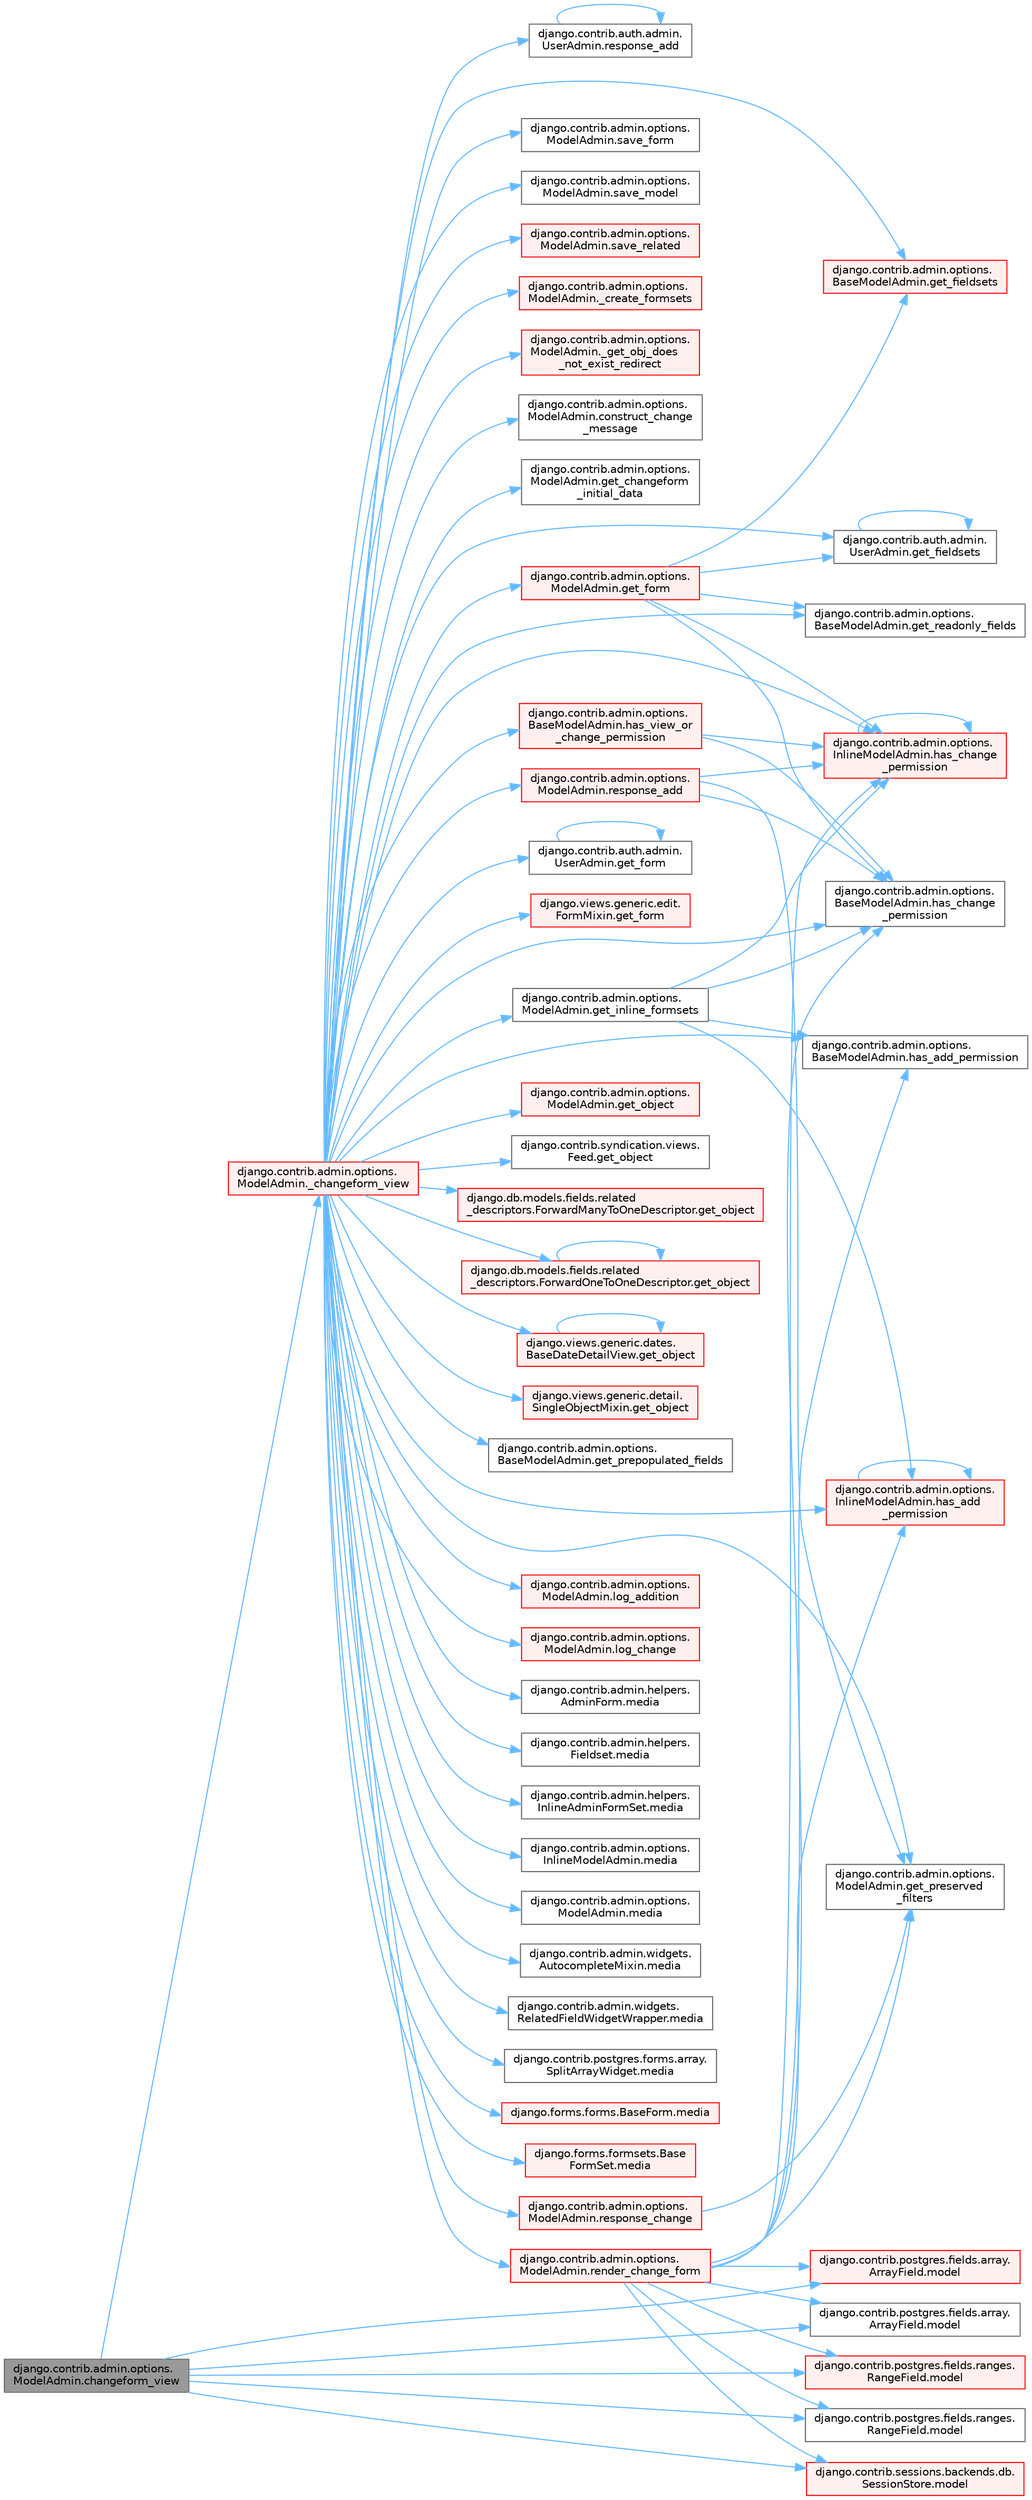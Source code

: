 digraph "django.contrib.admin.options.ModelAdmin.changeform_view"
{
 // LATEX_PDF_SIZE
  bgcolor="transparent";
  edge [fontname=Helvetica,fontsize=10,labelfontname=Helvetica,labelfontsize=10];
  node [fontname=Helvetica,fontsize=10,shape=box,height=0.2,width=0.4];
  rankdir="LR";
  Node1 [id="Node000001",label="django.contrib.admin.options.\lModelAdmin.changeform_view",height=0.2,width=0.4,color="gray40", fillcolor="grey60", style="filled", fontcolor="black",tooltip=" "];
  Node1 -> Node2 [id="edge1_Node000001_Node000002",color="steelblue1",style="solid",tooltip=" "];
  Node2 [id="Node000002",label="django.contrib.admin.options.\lModelAdmin._changeform_view",height=0.2,width=0.4,color="red", fillcolor="#FFF0F0", style="filled",URL="$classdjango_1_1contrib_1_1admin_1_1options_1_1_model_admin.html#a06082f9f8128d66a16cda8098c673dae",tooltip=" "];
  Node2 -> Node3 [id="edge2_Node000002_Node000003",color="steelblue1",style="solid",tooltip=" "];
  Node3 [id="Node000003",label="django.contrib.admin.options.\lModelAdmin._create_formsets",height=0.2,width=0.4,color="red", fillcolor="#FFF0F0", style="filled",URL="$classdjango_1_1contrib_1_1admin_1_1options_1_1_model_admin.html#a1e90319657feff8c8870787c9a7be9a3",tooltip=" "];
  Node2 -> Node15 [id="edge3_Node000002_Node000015",color="steelblue1",style="solid",tooltip=" "];
  Node15 [id="Node000015",label="django.contrib.admin.options.\lModelAdmin._get_obj_does\l_not_exist_redirect",height=0.2,width=0.4,color="red", fillcolor="#FFF0F0", style="filled",URL="$classdjango_1_1contrib_1_1admin_1_1options_1_1_model_admin.html#a7a34a53e8286ec413cee8ca8d345a8bc",tooltip=" "];
  Node2 -> Node17 [id="edge4_Node000002_Node000017",color="steelblue1",style="solid",tooltip=" "];
  Node17 [id="Node000017",label="django.contrib.admin.options.\lModelAdmin.construct_change\l_message",height=0.2,width=0.4,color="grey40", fillcolor="white", style="filled",URL="$classdjango_1_1contrib_1_1admin_1_1options_1_1_model_admin.html#ae247fb26756f4c8ca92d3e366909bdc9",tooltip=" "];
  Node2 -> Node18 [id="edge5_Node000002_Node000018",color="steelblue1",style="solid",tooltip=" "];
  Node18 [id="Node000018",label="django.contrib.admin.options.\lModelAdmin.get_changeform\l_initial_data",height=0.2,width=0.4,color="grey40", fillcolor="white", style="filled",URL="$classdjango_1_1contrib_1_1admin_1_1options_1_1_model_admin.html#a3bc11fe66dfaa80b1abb6a93fb56b9ab",tooltip=" "];
  Node2 -> Node19 [id="edge6_Node000002_Node000019",color="steelblue1",style="solid",tooltip=" "];
  Node19 [id="Node000019",label="django.contrib.admin.options.\lBaseModelAdmin.get_fieldsets",height=0.2,width=0.4,color="red", fillcolor="#FFF0F0", style="filled",URL="$classdjango_1_1contrib_1_1admin_1_1options_1_1_base_model_admin.html#ad7e239e34ac459bcbe73cc0ef014249e",tooltip=" "];
  Node2 -> Node39 [id="edge7_Node000002_Node000039",color="steelblue1",style="solid",tooltip=" "];
  Node39 [id="Node000039",label="django.contrib.auth.admin.\lUserAdmin.get_fieldsets",height=0.2,width=0.4,color="grey40", fillcolor="white", style="filled",URL="$classdjango_1_1contrib_1_1auth_1_1admin_1_1_user_admin.html#af5ee69109448dfaa213596c17b1df257",tooltip=" "];
  Node39 -> Node39 [id="edge8_Node000039_Node000039",color="steelblue1",style="solid",tooltip=" "];
  Node2 -> Node43 [id="edge9_Node000002_Node000043",color="steelblue1",style="solid",tooltip=" "];
  Node43 [id="Node000043",label="django.contrib.admin.options.\lModelAdmin.get_form",height=0.2,width=0.4,color="red", fillcolor="#FFF0F0", style="filled",URL="$classdjango_1_1contrib_1_1admin_1_1options_1_1_model_admin.html#a57f87fb2bbbe6d71b86dee23eff86522",tooltip=" "];
  Node43 -> Node19 [id="edge10_Node000043_Node000019",color="steelblue1",style="solid",tooltip=" "];
  Node43 -> Node39 [id="edge11_Node000043_Node000039",color="steelblue1",style="solid",tooltip=" "];
  Node43 -> Node40 [id="edge12_Node000043_Node000040",color="steelblue1",style="solid",tooltip=" "];
  Node40 [id="Node000040",label="django.contrib.admin.options.\lBaseModelAdmin.get_readonly_fields",height=0.2,width=0.4,color="grey40", fillcolor="white", style="filled",URL="$classdjango_1_1contrib_1_1admin_1_1options_1_1_base_model_admin.html#a170b8486910918e4de66e130bd493939",tooltip=" "];
  Node43 -> Node44 [id="edge13_Node000043_Node000044",color="steelblue1",style="solid",tooltip=" "];
  Node44 [id="Node000044",label="django.contrib.admin.options.\lBaseModelAdmin.has_change\l_permission",height=0.2,width=0.4,color="grey40", fillcolor="white", style="filled",URL="$classdjango_1_1contrib_1_1admin_1_1options_1_1_base_model_admin.html#a628f15a856920f62510c31333354c088",tooltip=" "];
  Node43 -> Node45 [id="edge14_Node000043_Node000045",color="steelblue1",style="solid",tooltip=" "];
  Node45 [id="Node000045",label="django.contrib.admin.options.\lInlineModelAdmin.has_change\l_permission",height=0.2,width=0.4,color="red", fillcolor="#FFF0F0", style="filled",URL="$classdjango_1_1contrib_1_1admin_1_1options_1_1_inline_model_admin.html#afb466f69fba775be6bd44db65c2955ce",tooltip=" "];
  Node45 -> Node45 [id="edge15_Node000045_Node000045",color="steelblue1",style="solid",tooltip=" "];
  Node2 -> Node47 [id="edge16_Node000002_Node000047",color="steelblue1",style="solid",tooltip=" "];
  Node47 [id="Node000047",label="django.contrib.auth.admin.\lUserAdmin.get_form",height=0.2,width=0.4,color="grey40", fillcolor="white", style="filled",URL="$classdjango_1_1contrib_1_1auth_1_1admin_1_1_user_admin.html#a31237fb5aeadd7f01de3fe0957e1e1f7",tooltip=" "];
  Node47 -> Node47 [id="edge17_Node000047_Node000047",color="steelblue1",style="solid",tooltip=" "];
  Node2 -> Node48 [id="edge18_Node000002_Node000048",color="steelblue1",style="solid",tooltip=" "];
  Node48 [id="Node000048",label="django.views.generic.edit.\lFormMixin.get_form",height=0.2,width=0.4,color="red", fillcolor="#FFF0F0", style="filled",URL="$classdjango_1_1views_1_1generic_1_1edit_1_1_form_mixin.html#af3ab4348d2bf2a9b5ceb04c079a20ea5",tooltip=" "];
  Node2 -> Node4536 [id="edge19_Node000002_Node004536",color="steelblue1",style="solid",tooltip=" "];
  Node4536 [id="Node004536",label="django.contrib.admin.options.\lModelAdmin.get_inline_formsets",height=0.2,width=0.4,color="grey40", fillcolor="white", style="filled",URL="$classdjango_1_1contrib_1_1admin_1_1options_1_1_model_admin.html#ae4e03f1e8719f4a7ee095dea3f04d3b0",tooltip=" "];
  Node4536 -> Node4537 [id="edge20_Node004536_Node004537",color="steelblue1",style="solid",tooltip=" "];
  Node4537 [id="Node004537",label="django.contrib.admin.options.\lBaseModelAdmin.has_add_permission",height=0.2,width=0.4,color="grey40", fillcolor="white", style="filled",URL="$classdjango_1_1contrib_1_1admin_1_1options_1_1_base_model_admin.html#a34a089d4d9f5f22ce5f3aaf33a7d94c3",tooltip=" "];
  Node4536 -> Node4538 [id="edge21_Node004536_Node004538",color="steelblue1",style="solid",tooltip=" "];
  Node4538 [id="Node004538",label="django.contrib.admin.options.\lInlineModelAdmin.has_add\l_permission",height=0.2,width=0.4,color="red", fillcolor="#FFF0F0", style="filled",URL="$classdjango_1_1contrib_1_1admin_1_1options_1_1_inline_model_admin.html#a3f4cd603df21bb0799662faa04b5bbe8",tooltip=" "];
  Node4538 -> Node4538 [id="edge22_Node004538_Node004538",color="steelblue1",style="solid",tooltip=" "];
  Node4536 -> Node44 [id="edge23_Node004536_Node000044",color="steelblue1",style="solid",tooltip=" "];
  Node4536 -> Node45 [id="edge24_Node004536_Node000045",color="steelblue1",style="solid",tooltip=" "];
  Node2 -> Node4539 [id="edge25_Node000002_Node004539",color="steelblue1",style="solid",tooltip=" "];
  Node4539 [id="Node004539",label="django.contrib.admin.options.\lModelAdmin.get_object",height=0.2,width=0.4,color="red", fillcolor="#FFF0F0", style="filled",URL="$classdjango_1_1contrib_1_1admin_1_1options_1_1_model_admin.html#ac7b9acc5607b931a130f004f73adcc6c",tooltip=" "];
  Node2 -> Node4540 [id="edge26_Node000002_Node004540",color="steelblue1",style="solid",tooltip=" "];
  Node4540 [id="Node004540",label="django.contrib.syndication.views.\lFeed.get_object",height=0.2,width=0.4,color="grey40", fillcolor="white", style="filled",URL="$classdjango_1_1contrib_1_1syndication_1_1views_1_1_feed.html#aca97bf9a86566b880b339170b2b4880c",tooltip=" "];
  Node2 -> Node4541 [id="edge27_Node000002_Node004541",color="steelblue1",style="solid",tooltip=" "];
  Node4541 [id="Node004541",label="django.db.models.fields.related\l_descriptors.ForwardManyToOneDescriptor.get_object",height=0.2,width=0.4,color="red", fillcolor="#FFF0F0", style="filled",URL="$classdjango_1_1db_1_1models_1_1fields_1_1related__descriptors_1_1_forward_many_to_one_descriptor.html#a53e30c8b305a3998dd43c1e6357e4bc4",tooltip=" "];
  Node2 -> Node4542 [id="edge28_Node000002_Node004542",color="steelblue1",style="solid",tooltip=" "];
  Node4542 [id="Node004542",label="django.db.models.fields.related\l_descriptors.ForwardOneToOneDescriptor.get_object",height=0.2,width=0.4,color="red", fillcolor="#FFF0F0", style="filled",URL="$classdjango_1_1db_1_1models_1_1fields_1_1related__descriptors_1_1_forward_one_to_one_descriptor.html#a298296431556370e9bb0b1478febfbf3",tooltip=" "];
  Node4542 -> Node4542 [id="edge29_Node004542_Node004542",color="steelblue1",style="solid",tooltip=" "];
  Node2 -> Node4543 [id="edge30_Node000002_Node004543",color="steelblue1",style="solid",tooltip=" "];
  Node4543 [id="Node004543",label="django.views.generic.dates.\lBaseDateDetailView.get_object",height=0.2,width=0.4,color="red", fillcolor="#FFF0F0", style="filled",URL="$classdjango_1_1views_1_1generic_1_1dates_1_1_base_date_detail_view.html#a7c08557dbbb8af87ec6f8fab884e6f5e",tooltip=" "];
  Node4543 -> Node4543 [id="edge31_Node004543_Node004543",color="steelblue1",style="solid",tooltip=" "];
  Node2 -> Node4555 [id="edge32_Node000002_Node004555",color="steelblue1",style="solid",tooltip=" "];
  Node4555 [id="Node004555",label="django.views.generic.detail.\lSingleObjectMixin.get_object",height=0.2,width=0.4,color="red", fillcolor="#FFF0F0", style="filled",URL="$classdjango_1_1views_1_1generic_1_1detail_1_1_single_object_mixin.html#ab853f97e997d069a858d4bb5e93092ad",tooltip=" "];
  Node2 -> Node4556 [id="edge33_Node000002_Node004556",color="steelblue1",style="solid",tooltip=" "];
  Node4556 [id="Node004556",label="django.contrib.admin.options.\lBaseModelAdmin.get_prepopulated_fields",height=0.2,width=0.4,color="grey40", fillcolor="white", style="filled",URL="$classdjango_1_1contrib_1_1admin_1_1options_1_1_base_model_admin.html#a98cb1cf50e54553c24190b62a3272299",tooltip=" "];
  Node2 -> Node4557 [id="edge34_Node000002_Node004557",color="steelblue1",style="solid",tooltip=" "];
  Node4557 [id="Node004557",label="django.contrib.admin.options.\lModelAdmin.get_preserved\l_filters",height=0.2,width=0.4,color="grey40", fillcolor="white", style="filled",URL="$classdjango_1_1contrib_1_1admin_1_1options_1_1_model_admin.html#a598fad1fbdfd61e2336ea8580809657d",tooltip=" "];
  Node2 -> Node40 [id="edge35_Node000002_Node000040",color="steelblue1",style="solid",tooltip=" "];
  Node2 -> Node4537 [id="edge36_Node000002_Node004537",color="steelblue1",style="solid",tooltip=" "];
  Node2 -> Node4538 [id="edge37_Node000002_Node004538",color="steelblue1",style="solid",tooltip=" "];
  Node2 -> Node44 [id="edge38_Node000002_Node000044",color="steelblue1",style="solid",tooltip=" "];
  Node2 -> Node45 [id="edge39_Node000002_Node000045",color="steelblue1",style="solid",tooltip=" "];
  Node2 -> Node2823 [id="edge40_Node000002_Node002823",color="steelblue1",style="solid",tooltip=" "];
  Node2823 [id="Node002823",label="django.contrib.admin.options.\lBaseModelAdmin.has_view_or\l_change_permission",height=0.2,width=0.4,color="red", fillcolor="#FFF0F0", style="filled",URL="$classdjango_1_1contrib_1_1admin_1_1options_1_1_base_model_admin.html#a218c5fb68fadfcf6e8e49172ad1d317c",tooltip=" "];
  Node2823 -> Node44 [id="edge41_Node002823_Node000044",color="steelblue1",style="solid",tooltip=" "];
  Node2823 -> Node45 [id="edge42_Node002823_Node000045",color="steelblue1",style="solid",tooltip=" "];
  Node2 -> Node4558 [id="edge43_Node000002_Node004558",color="steelblue1",style="solid",tooltip=" "];
  Node4558 [id="Node004558",label="django.contrib.admin.options.\lModelAdmin.log_addition",height=0.2,width=0.4,color="red", fillcolor="#FFF0F0", style="filled",URL="$classdjango_1_1contrib_1_1admin_1_1options_1_1_model_admin.html#aa7f19522fd629c45834ba1979ab24e55",tooltip=" "];
  Node2 -> Node4560 [id="edge44_Node000002_Node004560",color="steelblue1",style="solid",tooltip=" "];
  Node4560 [id="Node004560",label="django.contrib.admin.options.\lModelAdmin.log_change",height=0.2,width=0.4,color="red", fillcolor="#FFF0F0", style="filled",URL="$classdjango_1_1contrib_1_1admin_1_1options_1_1_model_admin.html#a1bd311c6691b2f752bd3433169a49583",tooltip=" "];
  Node2 -> Node4561 [id="edge45_Node000002_Node004561",color="steelblue1",style="solid",tooltip=" "];
  Node4561 [id="Node004561",label="django.contrib.admin.helpers.\lAdminForm.media",height=0.2,width=0.4,color="grey40", fillcolor="white", style="filled",URL="$classdjango_1_1contrib_1_1admin_1_1helpers_1_1_admin_form.html#a683c686cc5c5a7ece3225dd7c829e267",tooltip=" "];
  Node2 -> Node4562 [id="edge46_Node000002_Node004562",color="steelblue1",style="solid",tooltip=" "];
  Node4562 [id="Node004562",label="django.contrib.admin.helpers.\lFieldset.media",height=0.2,width=0.4,color="grey40", fillcolor="white", style="filled",URL="$classdjango_1_1contrib_1_1admin_1_1helpers_1_1_fieldset.html#a213d356f55b51df5f324b83702098e35",tooltip=" "];
  Node2 -> Node4563 [id="edge47_Node000002_Node004563",color="steelblue1",style="solid",tooltip=" "];
  Node4563 [id="Node004563",label="django.contrib.admin.helpers.\lInlineAdminFormSet.media",height=0.2,width=0.4,color="grey40", fillcolor="white", style="filled",URL="$classdjango_1_1contrib_1_1admin_1_1helpers_1_1_inline_admin_form_set.html#a86b858dca6af9206be453ec693493afb",tooltip=" "];
  Node2 -> Node4564 [id="edge48_Node000002_Node004564",color="steelblue1",style="solid",tooltip=" "];
  Node4564 [id="Node004564",label="django.contrib.admin.options.\lInlineModelAdmin.media",height=0.2,width=0.4,color="grey40", fillcolor="white", style="filled",URL="$classdjango_1_1contrib_1_1admin_1_1options_1_1_inline_model_admin.html#ae1f38787c1a964ab4e9e88572f6a193a",tooltip=" "];
  Node2 -> Node4565 [id="edge49_Node000002_Node004565",color="steelblue1",style="solid",tooltip=" "];
  Node4565 [id="Node004565",label="django.contrib.admin.options.\lModelAdmin.media",height=0.2,width=0.4,color="grey40", fillcolor="white", style="filled",URL="$classdjango_1_1contrib_1_1admin_1_1options_1_1_model_admin.html#a4747e2703b1c6005db0dd85c795f76bc",tooltip=" "];
  Node2 -> Node4566 [id="edge50_Node000002_Node004566",color="steelblue1",style="solid",tooltip=" "];
  Node4566 [id="Node004566",label="django.contrib.admin.widgets.\lAutocompleteMixin.media",height=0.2,width=0.4,color="grey40", fillcolor="white", style="filled",URL="$classdjango_1_1contrib_1_1admin_1_1widgets_1_1_autocomplete_mixin.html#ae270cc07d5bb5cce3aae219c2153cb81",tooltip=" "];
  Node2 -> Node4567 [id="edge51_Node000002_Node004567",color="steelblue1",style="solid",tooltip=" "];
  Node4567 [id="Node004567",label="django.contrib.admin.widgets.\lRelatedFieldWidgetWrapper.media",height=0.2,width=0.4,color="grey40", fillcolor="white", style="filled",URL="$classdjango_1_1contrib_1_1admin_1_1widgets_1_1_related_field_widget_wrapper.html#ac7e2a73995556d6827de763ea41c187b",tooltip=" "];
  Node2 -> Node4568 [id="edge52_Node000002_Node004568",color="steelblue1",style="solid",tooltip=" "];
  Node4568 [id="Node004568",label="django.contrib.postgres.forms.array.\lSplitArrayWidget.media",height=0.2,width=0.4,color="grey40", fillcolor="white", style="filled",URL="$classdjango_1_1contrib_1_1postgres_1_1forms_1_1array_1_1_split_array_widget.html#afc8c3d5f101b68ed97578c7db6b1b247",tooltip=" "];
  Node2 -> Node4569 [id="edge53_Node000002_Node004569",color="steelblue1",style="solid",tooltip=" "];
  Node4569 [id="Node004569",label="django.forms.forms.BaseForm.media",height=0.2,width=0.4,color="red", fillcolor="#FFF0F0", style="filled",URL="$classdjango_1_1forms_1_1forms_1_1_base_form.html#a727fc1f6bb2f5b56c9ca4b9a7c809753",tooltip=" "];
  Node2 -> Node4570 [id="edge54_Node000002_Node004570",color="steelblue1",style="solid",tooltip=" "];
  Node4570 [id="Node004570",label="django.forms.formsets.Base\lFormSet.media",height=0.2,width=0.4,color="red", fillcolor="#FFF0F0", style="filled",URL="$classdjango_1_1forms_1_1formsets_1_1_base_form_set.html#a6f8913e4888f6eb8afa928cf91e9c8f9",tooltip=" "];
  Node2 -> Node4572 [id="edge55_Node000002_Node004572",color="steelblue1",style="solid",tooltip=" "];
  Node4572 [id="Node004572",label="django.contrib.admin.options.\lModelAdmin.render_change_form",height=0.2,width=0.4,color="red", fillcolor="#FFF0F0", style="filled",URL="$classdjango_1_1contrib_1_1admin_1_1options_1_1_model_admin.html#af25242736fea4a61d08cc2d99bfa901a",tooltip=" "];
  Node4572 -> Node4557 [id="edge56_Node004572_Node004557",color="steelblue1",style="solid",tooltip=" "];
  Node4572 -> Node4537 [id="edge57_Node004572_Node004537",color="steelblue1",style="solid",tooltip=" "];
  Node4572 -> Node4538 [id="edge58_Node004572_Node004538",color="steelblue1",style="solid",tooltip=" "];
  Node4572 -> Node44 [id="edge59_Node004572_Node000044",color="steelblue1",style="solid",tooltip=" "];
  Node4572 -> Node45 [id="edge60_Node004572_Node000045",color="steelblue1",style="solid",tooltip=" "];
  Node4572 -> Node8 [id="edge61_Node004572_Node000008",color="steelblue1",style="solid",tooltip=" "];
  Node8 [id="Node000008",label="django.contrib.postgres.fields.array.\lArrayField.model",height=0.2,width=0.4,color="red", fillcolor="#FFF0F0", style="filled",URL="$classdjango_1_1contrib_1_1postgres_1_1fields_1_1array_1_1_array_field.html#a4402eef4c4784e00671c9f229481f4c1",tooltip=" "];
  Node4572 -> Node10 [id="edge62_Node004572_Node000010",color="steelblue1",style="solid",tooltip=" "];
  Node10 [id="Node000010",label="django.contrib.postgres.fields.array.\lArrayField.model",height=0.2,width=0.4,color="grey40", fillcolor="white", style="filled",URL="$classdjango_1_1contrib_1_1postgres_1_1fields_1_1array_1_1_array_field.html#a50a2796de85f960ca282b56ef2d9446c",tooltip=" "];
  Node4572 -> Node11 [id="edge63_Node004572_Node000011",color="steelblue1",style="solid",tooltip=" "];
  Node11 [id="Node000011",label="django.contrib.postgres.fields.ranges.\lRangeField.model",height=0.2,width=0.4,color="red", fillcolor="#FFF0F0", style="filled",URL="$classdjango_1_1contrib_1_1postgres_1_1fields_1_1ranges_1_1_range_field.html#aa38c2bbd1bad0c8f9b0315ee468867a2",tooltip=" "];
  Node4572 -> Node12 [id="edge64_Node004572_Node000012",color="steelblue1",style="solid",tooltip=" "];
  Node12 [id="Node000012",label="django.contrib.postgres.fields.ranges.\lRangeField.model",height=0.2,width=0.4,color="grey40", fillcolor="white", style="filled",URL="$classdjango_1_1contrib_1_1postgres_1_1fields_1_1ranges_1_1_range_field.html#a91b36827f010affd1ff89569cf40d1af",tooltip=" "];
  Node4572 -> Node13 [id="edge65_Node004572_Node000013",color="steelblue1",style="solid",tooltip=" "];
  Node13 [id="Node000013",label="django.contrib.sessions.backends.db.\lSessionStore.model",height=0.2,width=0.4,color="red", fillcolor="#FFF0F0", style="filled",URL="$classdjango_1_1contrib_1_1sessions_1_1backends_1_1db_1_1_session_store.html#af52cfb4371af389c8bd4a6780274c403",tooltip=" "];
  Node2 -> Node4576 [id="edge66_Node000002_Node004576",color="steelblue1",style="solid",tooltip=" "];
  Node4576 [id="Node004576",label="django.contrib.admin.options.\lModelAdmin.response_add",height=0.2,width=0.4,color="red", fillcolor="#FFF0F0", style="filled",URL="$classdjango_1_1contrib_1_1admin_1_1options_1_1_model_admin.html#a1aa8884d9088a097877c29a6abea1640",tooltip=" "];
  Node4576 -> Node4557 [id="edge67_Node004576_Node004557",color="steelblue1",style="solid",tooltip=" "];
  Node4576 -> Node44 [id="edge68_Node004576_Node000044",color="steelblue1",style="solid",tooltip=" "];
  Node4576 -> Node45 [id="edge69_Node004576_Node000045",color="steelblue1",style="solid",tooltip=" "];
  Node2 -> Node4580 [id="edge70_Node000002_Node004580",color="steelblue1",style="solid",tooltip=" "];
  Node4580 [id="Node004580",label="django.contrib.auth.admin.\lUserAdmin.response_add",height=0.2,width=0.4,color="grey40", fillcolor="white", style="filled",URL="$classdjango_1_1contrib_1_1auth_1_1admin_1_1_user_admin.html#a01480532b57aaa37b61210bff34ff33b",tooltip=" "];
  Node4580 -> Node4580 [id="edge71_Node004580_Node004580",color="steelblue1",style="solid",tooltip=" "];
  Node2 -> Node4581 [id="edge72_Node000002_Node004581",color="steelblue1",style="solid",tooltip=" "];
  Node4581 [id="Node004581",label="django.contrib.admin.options.\lModelAdmin.response_change",height=0.2,width=0.4,color="red", fillcolor="#FFF0F0", style="filled",URL="$classdjango_1_1contrib_1_1admin_1_1options_1_1_model_admin.html#add50441458d2c08bed7e26115a4df89c",tooltip=" "];
  Node4581 -> Node4557 [id="edge73_Node004581_Node004557",color="steelblue1",style="solid",tooltip=" "];
  Node2 -> Node4583 [id="edge74_Node000002_Node004583",color="steelblue1",style="solid",tooltip=" "];
  Node4583 [id="Node004583",label="django.contrib.admin.options.\lModelAdmin.save_form",height=0.2,width=0.4,color="grey40", fillcolor="white", style="filled",URL="$classdjango_1_1contrib_1_1admin_1_1options_1_1_model_admin.html#a214028357911fa6ae23a8158461133e9",tooltip=" "];
  Node2 -> Node4584 [id="edge75_Node000002_Node004584",color="steelblue1",style="solid",tooltip=" "];
  Node4584 [id="Node004584",label="django.contrib.admin.options.\lModelAdmin.save_model",height=0.2,width=0.4,color="grey40", fillcolor="white", style="filled",URL="$classdjango_1_1contrib_1_1admin_1_1options_1_1_model_admin.html#a7d11c7bc8eb55a5b2e89ef919ecac07e",tooltip=" "];
  Node2 -> Node4585 [id="edge76_Node000002_Node004585",color="steelblue1",style="solid",tooltip=" "];
  Node4585 [id="Node004585",label="django.contrib.admin.options.\lModelAdmin.save_related",height=0.2,width=0.4,color="red", fillcolor="#FFF0F0", style="filled",URL="$classdjango_1_1contrib_1_1admin_1_1options_1_1_model_admin.html#ab4606f331086acc55d3e780466042a4b",tooltip=" "];
  Node1 -> Node8 [id="edge77_Node000001_Node000008",color="steelblue1",style="solid",tooltip=" "];
  Node1 -> Node10 [id="edge78_Node000001_Node000010",color="steelblue1",style="solid",tooltip=" "];
  Node1 -> Node11 [id="edge79_Node000001_Node000011",color="steelblue1",style="solid",tooltip=" "];
  Node1 -> Node12 [id="edge80_Node000001_Node000012",color="steelblue1",style="solid",tooltip=" "];
  Node1 -> Node13 [id="edge81_Node000001_Node000013",color="steelblue1",style="solid",tooltip=" "];
}
